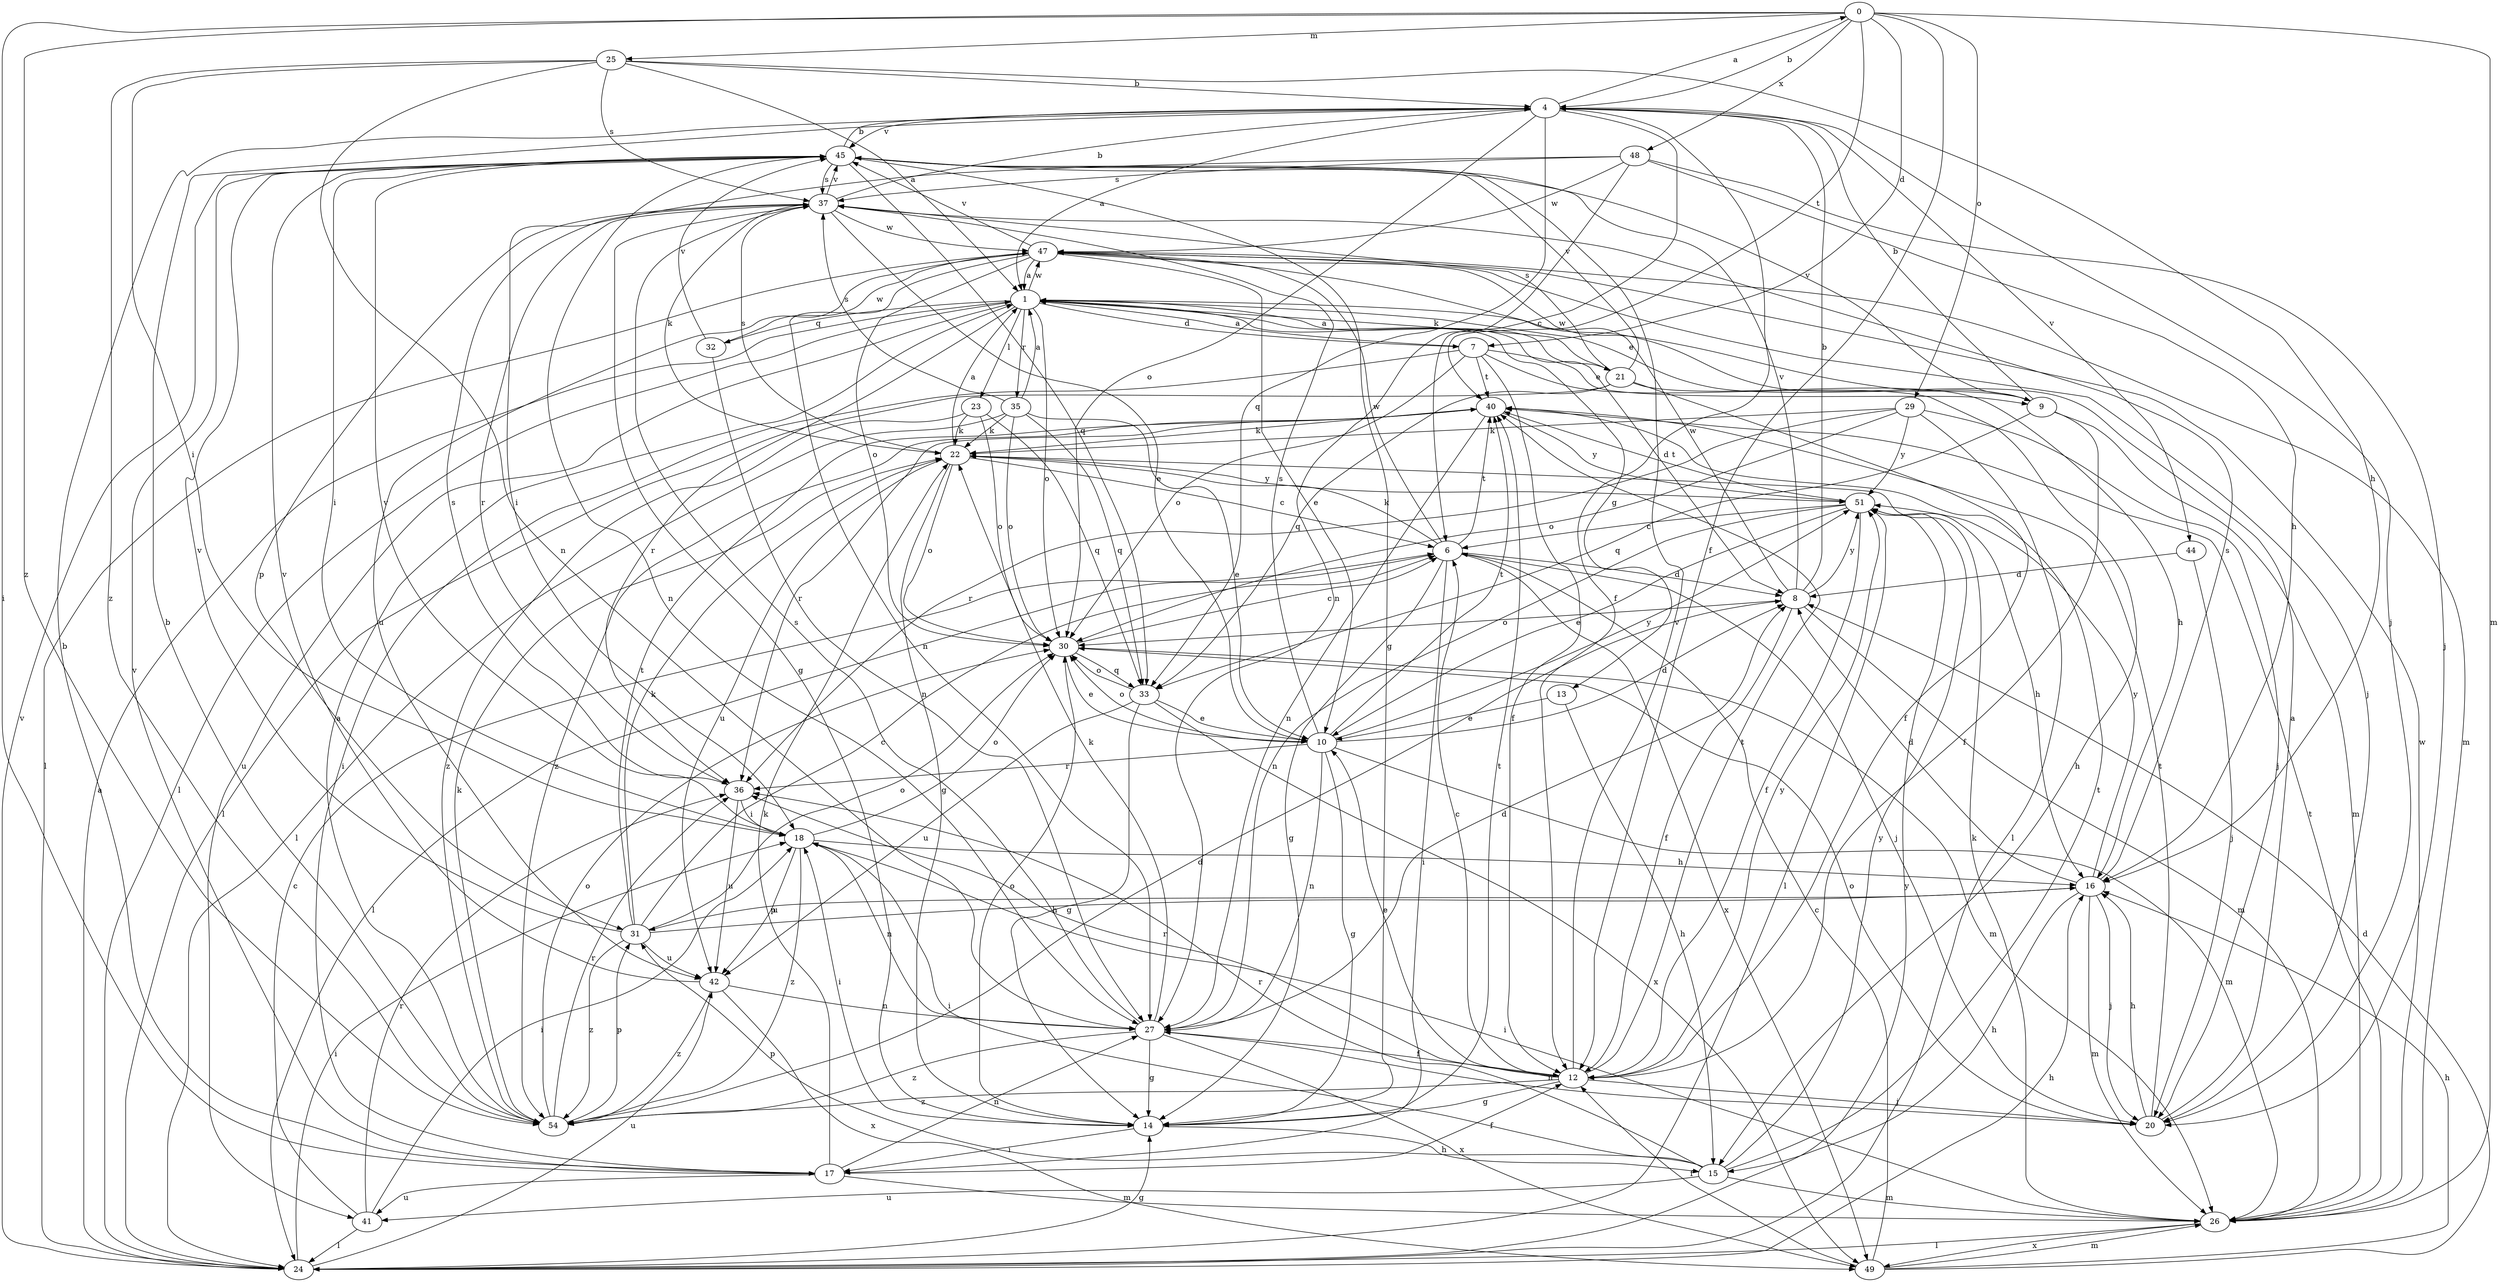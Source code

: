 strict digraph  {
0;
1;
4;
6;
7;
8;
9;
10;
12;
13;
14;
15;
16;
17;
18;
20;
21;
22;
23;
24;
25;
26;
27;
29;
30;
31;
32;
33;
35;
36;
37;
40;
41;
42;
44;
45;
47;
48;
49;
51;
54;
0 -> 4  [label=b];
0 -> 7  [label=d];
0 -> 12  [label=f];
0 -> 17  [label=i];
0 -> 25  [label=m];
0 -> 26  [label=m];
0 -> 29  [label=o];
0 -> 40  [label=t];
0 -> 48  [label=x];
0 -> 54  [label=z];
1 -> 7  [label=d];
1 -> 8  [label=d];
1 -> 9  [label=e];
1 -> 13  [label=g];
1 -> 21  [label=k];
1 -> 23  [label=l];
1 -> 24  [label=l];
1 -> 30  [label=o];
1 -> 32  [label=q];
1 -> 35  [label=r];
1 -> 36  [label=r];
1 -> 41  [label=u];
1 -> 47  [label=w];
4 -> 0  [label=a];
4 -> 1  [label=a];
4 -> 6  [label=c];
4 -> 12  [label=f];
4 -> 20  [label=j];
4 -> 30  [label=o];
4 -> 33  [label=q];
4 -> 44  [label=v];
4 -> 45  [label=v];
6 -> 8  [label=d];
6 -> 14  [label=g];
6 -> 17  [label=i];
6 -> 20  [label=j];
6 -> 22  [label=k];
6 -> 24  [label=l];
6 -> 40  [label=t];
6 -> 47  [label=w];
6 -> 49  [label=x];
7 -> 1  [label=a];
7 -> 9  [label=e];
7 -> 12  [label=f];
7 -> 15  [label=h];
7 -> 17  [label=i];
7 -> 30  [label=o];
7 -> 40  [label=t];
8 -> 4  [label=b];
8 -> 12  [label=f];
8 -> 26  [label=m];
8 -> 30  [label=o];
8 -> 45  [label=v];
8 -> 47  [label=w];
8 -> 51  [label=y];
9 -> 4  [label=b];
9 -> 12  [label=f];
9 -> 26  [label=m];
9 -> 33  [label=q];
9 -> 45  [label=v];
9 -> 47  [label=w];
10 -> 8  [label=d];
10 -> 14  [label=g];
10 -> 26  [label=m];
10 -> 27  [label=n];
10 -> 30  [label=o];
10 -> 36  [label=r];
10 -> 37  [label=s];
10 -> 40  [label=t];
10 -> 51  [label=y];
12 -> 6  [label=c];
12 -> 10  [label=e];
12 -> 14  [label=g];
12 -> 20  [label=j];
12 -> 36  [label=r];
12 -> 40  [label=t];
12 -> 45  [label=v];
12 -> 51  [label=y];
12 -> 54  [label=z];
13 -> 10  [label=e];
13 -> 15  [label=h];
14 -> 15  [label=h];
14 -> 17  [label=i];
14 -> 18  [label=i];
14 -> 30  [label=o];
14 -> 40  [label=t];
15 -> 18  [label=i];
15 -> 26  [label=m];
15 -> 31  [label=p];
15 -> 36  [label=r];
15 -> 40  [label=t];
15 -> 41  [label=u];
15 -> 51  [label=y];
16 -> 8  [label=d];
16 -> 15  [label=h];
16 -> 20  [label=j];
16 -> 26  [label=m];
16 -> 31  [label=p];
16 -> 37  [label=s];
16 -> 51  [label=y];
17 -> 4  [label=b];
17 -> 12  [label=f];
17 -> 22  [label=k];
17 -> 26  [label=m];
17 -> 27  [label=n];
17 -> 41  [label=u];
17 -> 45  [label=v];
18 -> 16  [label=h];
18 -> 27  [label=n];
18 -> 30  [label=o];
18 -> 42  [label=u];
18 -> 45  [label=v];
18 -> 54  [label=z];
20 -> 1  [label=a];
20 -> 16  [label=h];
20 -> 27  [label=n];
20 -> 30  [label=o];
20 -> 40  [label=t];
21 -> 1  [label=a];
21 -> 12  [label=f];
21 -> 16  [label=h];
21 -> 24  [label=l];
21 -> 33  [label=q];
21 -> 37  [label=s];
21 -> 45  [label=v];
22 -> 1  [label=a];
22 -> 6  [label=c];
22 -> 14  [label=g];
22 -> 30  [label=o];
22 -> 37  [label=s];
22 -> 42  [label=u];
22 -> 51  [label=y];
23 -> 22  [label=k];
23 -> 30  [label=o];
23 -> 33  [label=q];
23 -> 54  [label=z];
24 -> 1  [label=a];
24 -> 14  [label=g];
24 -> 16  [label=h];
24 -> 18  [label=i];
24 -> 42  [label=u];
24 -> 45  [label=v];
24 -> 51  [label=y];
25 -> 1  [label=a];
25 -> 4  [label=b];
25 -> 16  [label=h];
25 -> 18  [label=i];
25 -> 27  [label=n];
25 -> 37  [label=s];
25 -> 54  [label=z];
26 -> 18  [label=i];
26 -> 22  [label=k];
26 -> 24  [label=l];
26 -> 40  [label=t];
26 -> 47  [label=w];
26 -> 49  [label=x];
27 -> 8  [label=d];
27 -> 12  [label=f];
27 -> 14  [label=g];
27 -> 22  [label=k];
27 -> 37  [label=s];
27 -> 49  [label=x];
27 -> 54  [label=z];
29 -> 20  [label=j];
29 -> 22  [label=k];
29 -> 24  [label=l];
29 -> 30  [label=o];
29 -> 36  [label=r];
29 -> 51  [label=y];
30 -> 6  [label=c];
30 -> 10  [label=e];
30 -> 26  [label=m];
30 -> 33  [label=q];
31 -> 6  [label=c];
31 -> 16  [label=h];
31 -> 22  [label=k];
31 -> 30  [label=o];
31 -> 40  [label=t];
31 -> 42  [label=u];
31 -> 45  [label=v];
31 -> 54  [label=z];
32 -> 27  [label=n];
32 -> 45  [label=v];
32 -> 47  [label=w];
33 -> 10  [label=e];
33 -> 14  [label=g];
33 -> 30  [label=o];
33 -> 42  [label=u];
33 -> 49  [label=x];
35 -> 1  [label=a];
35 -> 10  [label=e];
35 -> 22  [label=k];
35 -> 24  [label=l];
35 -> 30  [label=o];
35 -> 33  [label=q];
35 -> 37  [label=s];
36 -> 18  [label=i];
36 -> 37  [label=s];
36 -> 42  [label=u];
37 -> 4  [label=b];
37 -> 10  [label=e];
37 -> 14  [label=g];
37 -> 22  [label=k];
37 -> 31  [label=p];
37 -> 36  [label=r];
37 -> 45  [label=v];
37 -> 47  [label=w];
40 -> 22  [label=k];
40 -> 27  [label=n];
40 -> 36  [label=r];
40 -> 51  [label=y];
40 -> 54  [label=z];
41 -> 6  [label=c];
41 -> 18  [label=i];
41 -> 24  [label=l];
41 -> 36  [label=r];
42 -> 27  [label=n];
42 -> 45  [label=v];
42 -> 49  [label=x];
42 -> 54  [label=z];
44 -> 8  [label=d];
44 -> 20  [label=j];
45 -> 4  [label=b];
45 -> 14  [label=g];
45 -> 18  [label=i];
45 -> 27  [label=n];
45 -> 33  [label=q];
45 -> 37  [label=s];
47 -> 1  [label=a];
47 -> 10  [label=e];
47 -> 20  [label=j];
47 -> 24  [label=l];
47 -> 26  [label=m];
47 -> 27  [label=n];
47 -> 30  [label=o];
47 -> 42  [label=u];
47 -> 45  [label=v];
48 -> 16  [label=h];
48 -> 18  [label=i];
48 -> 20  [label=j];
48 -> 27  [label=n];
48 -> 37  [label=s];
48 -> 47  [label=w];
49 -> 6  [label=c];
49 -> 8  [label=d];
49 -> 12  [label=f];
49 -> 16  [label=h];
49 -> 26  [label=m];
51 -> 6  [label=c];
51 -> 10  [label=e];
51 -> 12  [label=f];
51 -> 16  [label=h];
51 -> 24  [label=l];
51 -> 27  [label=n];
51 -> 40  [label=t];
54 -> 1  [label=a];
54 -> 4  [label=b];
54 -> 8  [label=d];
54 -> 22  [label=k];
54 -> 30  [label=o];
54 -> 31  [label=p];
54 -> 36  [label=r];
}
